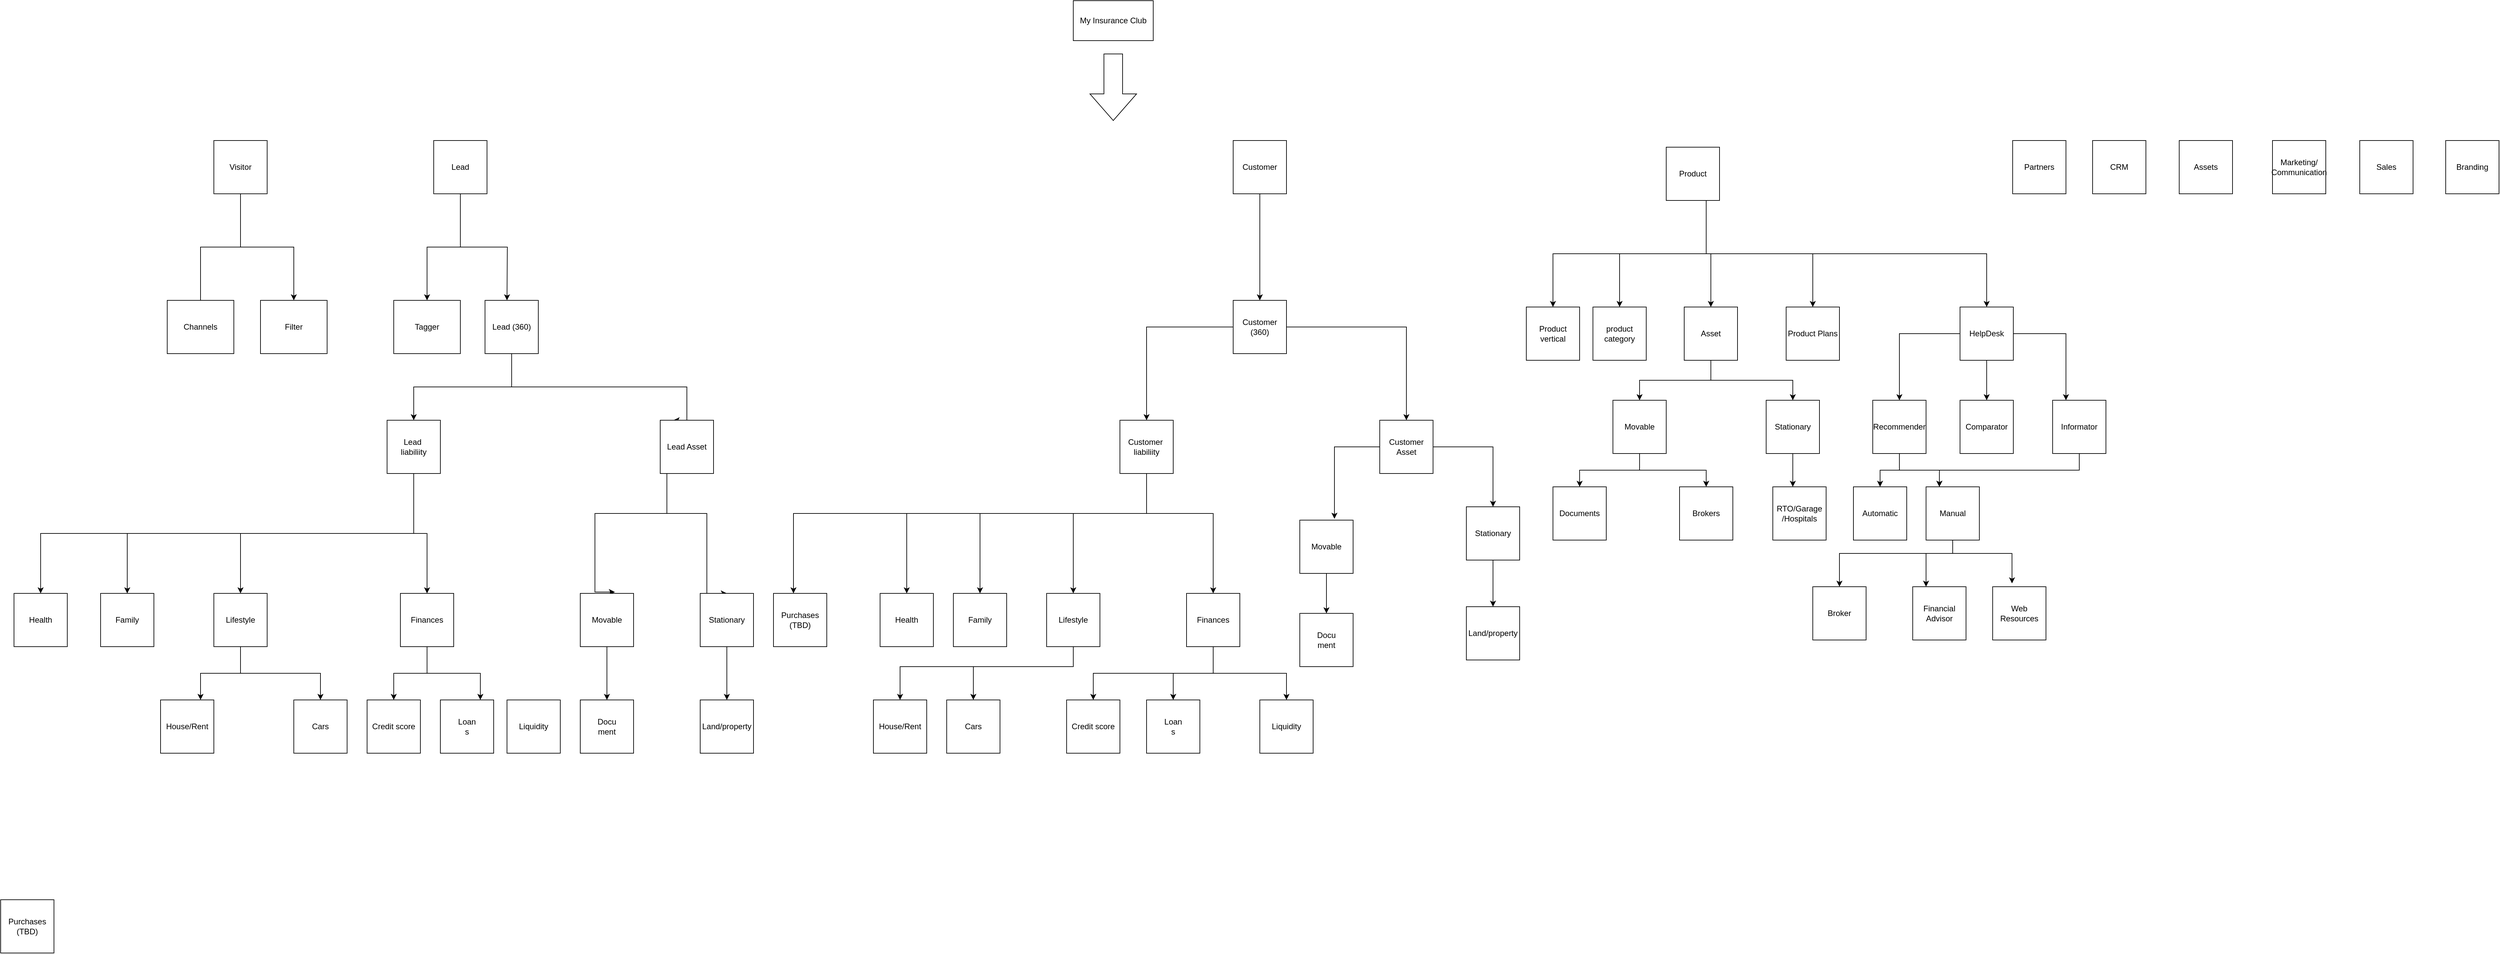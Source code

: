 <mxfile version="14.9.2" type="github">
  <diagram id="mZdlwU7jlDLjAiMPSqdT" name="Page-1">
    <mxGraphModel dx="2840" dy="614" grid="1" gridSize="10" guides="1" tooltips="1" connect="1" arrows="1" fold="1" page="1" pageScale="1" pageWidth="827" pageHeight="1169" math="0" shadow="0">
      <root>
        <mxCell id="0" />
        <mxCell id="1" parent="0" />
        <mxCell id="q9cqNyUcdMTlX4wkFxrB-41" style="edgeStyle=orthogonalEdgeStyle;rounded=0;orthogonalLoop=1;jettySize=auto;html=1;" edge="1" parent="1">
          <mxGeometry relative="1" as="geometry">
            <mxPoint x="-780" y="390" as="sourcePoint" />
            <mxPoint x="-840" y="500" as="targetPoint" />
            <Array as="points">
              <mxPoint x="-780" y="400" />
              <mxPoint x="-840" y="400" />
            </Array>
          </mxGeometry>
        </mxCell>
        <mxCell id="q9cqNyUcdMTlX4wkFxrB-42" style="edgeStyle=orthogonalEdgeStyle;rounded=0;orthogonalLoop=1;jettySize=auto;html=1;exitX=0.5;exitY=1;exitDx=0;exitDy=0;" edge="1" parent="1" source="q9cqNyUcdMTlX4wkFxrB-11" target="q9cqNyUcdMTlX4wkFxrB-38">
          <mxGeometry relative="1" as="geometry" />
        </mxCell>
        <mxCell id="q9cqNyUcdMTlX4wkFxrB-11" value="Visitor" style="rounded=0;whiteSpace=wrap;html=1;" vertex="1" parent="1">
          <mxGeometry x="-820" y="240" width="80" height="80" as="geometry" />
        </mxCell>
        <mxCell id="q9cqNyUcdMTlX4wkFxrB-70" style="edgeStyle=orthogonalEdgeStyle;rounded=0;orthogonalLoop=1;jettySize=auto;html=1;exitX=0.5;exitY=1;exitDx=0;exitDy=0;" edge="1" parent="1" source="q9cqNyUcdMTlX4wkFxrB-13" target="q9cqNyUcdMTlX4wkFxrB-49">
          <mxGeometry relative="1" as="geometry" />
        </mxCell>
        <mxCell id="q9cqNyUcdMTlX4wkFxrB-13" value="Customer" style="whiteSpace=wrap;html=1;aspect=fixed;" vertex="1" parent="1">
          <mxGeometry x="710" y="240" width="80" height="80" as="geometry" />
        </mxCell>
        <mxCell id="q9cqNyUcdMTlX4wkFxrB-14" value="My Insurance Club" style="rounded=0;whiteSpace=wrap;html=1;" vertex="1" parent="1">
          <mxGeometry x="470" y="30" width="120" height="60" as="geometry" />
        </mxCell>
        <mxCell id="q9cqNyUcdMTlX4wkFxrB-62" style="edgeStyle=orthogonalEdgeStyle;rounded=0;orthogonalLoop=1;jettySize=auto;html=1;exitX=0.75;exitY=1;exitDx=0;exitDy=0;" edge="1" parent="1" source="q9cqNyUcdMTlX4wkFxrB-16" target="q9cqNyUcdMTlX4wkFxrB-53">
          <mxGeometry relative="1" as="geometry" />
        </mxCell>
        <mxCell id="q9cqNyUcdMTlX4wkFxrB-63" style="edgeStyle=orthogonalEdgeStyle;rounded=0;orthogonalLoop=1;jettySize=auto;html=1;exitX=0.75;exitY=1;exitDx=0;exitDy=0;" edge="1" parent="1" source="q9cqNyUcdMTlX4wkFxrB-16" target="q9cqNyUcdMTlX4wkFxrB-54">
          <mxGeometry relative="1" as="geometry" />
        </mxCell>
        <mxCell id="q9cqNyUcdMTlX4wkFxrB-64" style="edgeStyle=orthogonalEdgeStyle;rounded=0;orthogonalLoop=1;jettySize=auto;html=1;exitX=0.75;exitY=1;exitDx=0;exitDy=0;" edge="1" parent="1" source="q9cqNyUcdMTlX4wkFxrB-16" target="q9cqNyUcdMTlX4wkFxrB-55">
          <mxGeometry relative="1" as="geometry">
            <Array as="points">
              <mxPoint x="1420" y="410" />
              <mxPoint x="1427" y="410" />
            </Array>
          </mxGeometry>
        </mxCell>
        <mxCell id="q9cqNyUcdMTlX4wkFxrB-65" style="edgeStyle=orthogonalEdgeStyle;rounded=0;orthogonalLoop=1;jettySize=auto;html=1;exitX=0.75;exitY=1;exitDx=0;exitDy=0;" edge="1" parent="1" source="q9cqNyUcdMTlX4wkFxrB-16" target="q9cqNyUcdMTlX4wkFxrB-61">
          <mxGeometry relative="1" as="geometry">
            <Array as="points">
              <mxPoint x="1420" y="410" />
              <mxPoint x="1580" y="410" />
            </Array>
          </mxGeometry>
        </mxCell>
        <mxCell id="q9cqNyUcdMTlX4wkFxrB-92" style="edgeStyle=orthogonalEdgeStyle;rounded=0;orthogonalLoop=1;jettySize=auto;html=1;" edge="1" parent="1" source="q9cqNyUcdMTlX4wkFxrB-16" target="q9cqNyUcdMTlX4wkFxrB-75">
          <mxGeometry relative="1" as="geometry">
            <Array as="points">
              <mxPoint x="1420" y="410" />
              <mxPoint x="1841" y="410" />
            </Array>
          </mxGeometry>
        </mxCell>
        <mxCell id="q9cqNyUcdMTlX4wkFxrB-16" value="Product" style="whiteSpace=wrap;html=1;aspect=fixed;" vertex="1" parent="1">
          <mxGeometry x="1360" y="250" width="80" height="80" as="geometry" />
        </mxCell>
        <mxCell id="q9cqNyUcdMTlX4wkFxrB-17" value="Partners" style="whiteSpace=wrap;html=1;aspect=fixed;" vertex="1" parent="1">
          <mxGeometry x="1880" y="240" width="80" height="80" as="geometry" />
        </mxCell>
        <mxCell id="q9cqNyUcdMTlX4wkFxrB-68" style="edgeStyle=orthogonalEdgeStyle;rounded=0;orthogonalLoop=1;jettySize=auto;html=1;exitX=0.5;exitY=1;exitDx=0;exitDy=0;entryX=0.5;entryY=0;entryDx=0;entryDy=0;" edge="1" parent="1" source="q9cqNyUcdMTlX4wkFxrB-18" target="q9cqNyUcdMTlX4wkFxrB-43">
          <mxGeometry relative="1" as="geometry" />
        </mxCell>
        <mxCell id="q9cqNyUcdMTlX4wkFxrB-69" style="edgeStyle=orthogonalEdgeStyle;rounded=0;orthogonalLoop=1;jettySize=auto;html=1;exitX=0.5;exitY=1;exitDx=0;exitDy=0;" edge="1" parent="1" source="q9cqNyUcdMTlX4wkFxrB-18">
          <mxGeometry relative="1" as="geometry">
            <mxPoint x="-380" y="480" as="targetPoint" />
          </mxGeometry>
        </mxCell>
        <mxCell id="q9cqNyUcdMTlX4wkFxrB-18" value="Lead" style="whiteSpace=wrap;html=1;aspect=fixed;" vertex="1" parent="1">
          <mxGeometry x="-490" y="240" width="80" height="80" as="geometry" />
        </mxCell>
        <mxCell id="q9cqNyUcdMTlX4wkFxrB-30" value="CRM" style="whiteSpace=wrap;html=1;aspect=fixed;" vertex="1" parent="1">
          <mxGeometry x="2000" y="240" width="80" height="80" as="geometry" />
        </mxCell>
        <mxCell id="q9cqNyUcdMTlX4wkFxrB-31" value="Assets" style="whiteSpace=wrap;html=1;aspect=fixed;" vertex="1" parent="1">
          <mxGeometry x="2130" y="240" width="80" height="80" as="geometry" />
        </mxCell>
        <mxCell id="q9cqNyUcdMTlX4wkFxrB-32" value="" style="html=1;shadow=0;dashed=0;align=center;verticalAlign=middle;shape=mxgraph.arrows2.arrow;dy=0.6;dx=40;direction=south;notch=0;" vertex="1" parent="1">
          <mxGeometry x="495" y="110" width="70" height="100" as="geometry" />
        </mxCell>
        <mxCell id="q9cqNyUcdMTlX4wkFxrB-34" value="Marketing/&lt;br&gt;Communication" style="whiteSpace=wrap;html=1;aspect=fixed;" vertex="1" parent="1">
          <mxGeometry x="2270" y="240" width="80" height="80" as="geometry" />
        </mxCell>
        <mxCell id="q9cqNyUcdMTlX4wkFxrB-36" value="Channels" style="rounded=0;whiteSpace=wrap;html=1;" vertex="1" parent="1">
          <mxGeometry x="-890" y="480" width="100" height="80" as="geometry" />
        </mxCell>
        <mxCell id="q9cqNyUcdMTlX4wkFxrB-38" value="Filter" style="rounded=0;whiteSpace=wrap;html=1;" vertex="1" parent="1">
          <mxGeometry x="-750" y="480" width="100" height="80" as="geometry" />
        </mxCell>
        <mxCell id="q9cqNyUcdMTlX4wkFxrB-43" value="Tagger" style="rounded=0;whiteSpace=wrap;html=1;" vertex="1" parent="1">
          <mxGeometry x="-550" y="480" width="100" height="80" as="geometry" />
        </mxCell>
        <mxCell id="q9cqNyUcdMTlX4wkFxrB-97" style="edgeStyle=orthogonalEdgeStyle;rounded=0;orthogonalLoop=1;jettySize=auto;html=1;" edge="1" parent="1" source="q9cqNyUcdMTlX4wkFxrB-49" target="q9cqNyUcdMTlX4wkFxrB-94">
          <mxGeometry relative="1" as="geometry" />
        </mxCell>
        <mxCell id="q9cqNyUcdMTlX4wkFxrB-125" style="edgeStyle=orthogonalEdgeStyle;rounded=0;orthogonalLoop=1;jettySize=auto;html=1;" edge="1" parent="1" source="q9cqNyUcdMTlX4wkFxrB-49" target="q9cqNyUcdMTlX4wkFxrB-95">
          <mxGeometry relative="1" as="geometry" />
        </mxCell>
        <mxCell id="q9cqNyUcdMTlX4wkFxrB-49" value="Customer (360)" style="whiteSpace=wrap;html=1;aspect=fixed;" vertex="1" parent="1">
          <mxGeometry x="710" y="480" width="80" height="80" as="geometry" />
        </mxCell>
        <mxCell id="q9cqNyUcdMTlX4wkFxrB-52" value="Sales" style="whiteSpace=wrap;html=1;aspect=fixed;" vertex="1" parent="1">
          <mxGeometry x="2401" y="240" width="80" height="80" as="geometry" />
        </mxCell>
        <mxCell id="q9cqNyUcdMTlX4wkFxrB-53" value="Product vertical" style="whiteSpace=wrap;html=1;aspect=fixed;" vertex="1" parent="1">
          <mxGeometry x="1150" y="490" width="80" height="80" as="geometry" />
        </mxCell>
        <mxCell id="q9cqNyUcdMTlX4wkFxrB-54" value="product category" style="whiteSpace=wrap;html=1;aspect=fixed;" vertex="1" parent="1">
          <mxGeometry x="1250" y="490" width="80" height="80" as="geometry" />
        </mxCell>
        <mxCell id="q9cqNyUcdMTlX4wkFxrB-66" style="edgeStyle=orthogonalEdgeStyle;rounded=0;orthogonalLoop=1;jettySize=auto;html=1;exitX=0.5;exitY=1;exitDx=0;exitDy=0;" edge="1" parent="1" source="q9cqNyUcdMTlX4wkFxrB-55" target="q9cqNyUcdMTlX4wkFxrB-56">
          <mxGeometry relative="1" as="geometry" />
        </mxCell>
        <mxCell id="q9cqNyUcdMTlX4wkFxrB-67" style="edgeStyle=orthogonalEdgeStyle;rounded=0;orthogonalLoop=1;jettySize=auto;html=1;exitX=0.5;exitY=1;exitDx=0;exitDy=0;entryX=0.5;entryY=0;entryDx=0;entryDy=0;" edge="1" parent="1" source="q9cqNyUcdMTlX4wkFxrB-55" target="q9cqNyUcdMTlX4wkFxrB-57">
          <mxGeometry relative="1" as="geometry" />
        </mxCell>
        <mxCell id="q9cqNyUcdMTlX4wkFxrB-55" value="Asset" style="whiteSpace=wrap;html=1;aspect=fixed;" vertex="1" parent="1">
          <mxGeometry x="1387" y="490" width="80" height="80" as="geometry" />
        </mxCell>
        <mxCell id="q9cqNyUcdMTlX4wkFxrB-71" style="edgeStyle=orthogonalEdgeStyle;rounded=0;orthogonalLoop=1;jettySize=auto;html=1;exitX=0.5;exitY=1;exitDx=0;exitDy=0;entryX=0.5;entryY=0;entryDx=0;entryDy=0;" edge="1" parent="1" source="q9cqNyUcdMTlX4wkFxrB-56" target="q9cqNyUcdMTlX4wkFxrB-58">
          <mxGeometry relative="1" as="geometry" />
        </mxCell>
        <mxCell id="q9cqNyUcdMTlX4wkFxrB-72" style="edgeStyle=orthogonalEdgeStyle;rounded=0;orthogonalLoop=1;jettySize=auto;html=1;exitX=0.5;exitY=1;exitDx=0;exitDy=0;entryX=0.5;entryY=0;entryDx=0;entryDy=0;" edge="1" parent="1" source="q9cqNyUcdMTlX4wkFxrB-56" target="q9cqNyUcdMTlX4wkFxrB-59">
          <mxGeometry relative="1" as="geometry" />
        </mxCell>
        <mxCell id="q9cqNyUcdMTlX4wkFxrB-56" value="Movable" style="whiteSpace=wrap;html=1;aspect=fixed;" vertex="1" parent="1">
          <mxGeometry x="1280" y="630" width="80" height="80" as="geometry" />
        </mxCell>
        <mxCell id="q9cqNyUcdMTlX4wkFxrB-74" style="edgeStyle=orthogonalEdgeStyle;rounded=0;orthogonalLoop=1;jettySize=auto;html=1;exitX=0.5;exitY=1;exitDx=0;exitDy=0;entryX=0.375;entryY=0;entryDx=0;entryDy=0;entryPerimeter=0;" edge="1" parent="1" source="q9cqNyUcdMTlX4wkFxrB-57" target="q9cqNyUcdMTlX4wkFxrB-60">
          <mxGeometry relative="1" as="geometry" />
        </mxCell>
        <mxCell id="q9cqNyUcdMTlX4wkFxrB-57" value="Stationary" style="whiteSpace=wrap;html=1;aspect=fixed;" vertex="1" parent="1">
          <mxGeometry x="1510" y="630" width="80" height="80" as="geometry" />
        </mxCell>
        <mxCell id="q9cqNyUcdMTlX4wkFxrB-58" value="Documents" style="whiteSpace=wrap;html=1;aspect=fixed;" vertex="1" parent="1">
          <mxGeometry x="1190" y="760" width="80" height="80" as="geometry" />
        </mxCell>
        <mxCell id="q9cqNyUcdMTlX4wkFxrB-59" value="Brokers" style="whiteSpace=wrap;html=1;aspect=fixed;" vertex="1" parent="1">
          <mxGeometry x="1380" y="760" width="80" height="80" as="geometry" />
        </mxCell>
        <mxCell id="q9cqNyUcdMTlX4wkFxrB-60" value="RTO/Garage&lt;br&gt;/Hospitals" style="whiteSpace=wrap;html=1;aspect=fixed;" vertex="1" parent="1">
          <mxGeometry x="1520" y="760" width="80" height="80" as="geometry" />
        </mxCell>
        <mxCell id="q9cqNyUcdMTlX4wkFxrB-61" value="Product Plans" style="whiteSpace=wrap;html=1;aspect=fixed;" vertex="1" parent="1">
          <mxGeometry x="1540" y="490" width="80" height="80" as="geometry" />
        </mxCell>
        <mxCell id="q9cqNyUcdMTlX4wkFxrB-89" style="edgeStyle=orthogonalEdgeStyle;rounded=0;orthogonalLoop=1;jettySize=auto;html=1;" edge="1" parent="1" source="q9cqNyUcdMTlX4wkFxrB-75" target="q9cqNyUcdMTlX4wkFxrB-77">
          <mxGeometry relative="1" as="geometry" />
        </mxCell>
        <mxCell id="q9cqNyUcdMTlX4wkFxrB-90" style="edgeStyle=orthogonalEdgeStyle;rounded=0;orthogonalLoop=1;jettySize=auto;html=1;entryX=0.5;entryY=0;entryDx=0;entryDy=0;" edge="1" parent="1" source="q9cqNyUcdMTlX4wkFxrB-75" target="q9cqNyUcdMTlX4wkFxrB-76">
          <mxGeometry relative="1" as="geometry" />
        </mxCell>
        <mxCell id="q9cqNyUcdMTlX4wkFxrB-91" style="edgeStyle=orthogonalEdgeStyle;rounded=0;orthogonalLoop=1;jettySize=auto;html=1;entryX=0.25;entryY=0;entryDx=0;entryDy=0;" edge="1" parent="1" source="q9cqNyUcdMTlX4wkFxrB-75" target="q9cqNyUcdMTlX4wkFxrB-80">
          <mxGeometry relative="1" as="geometry" />
        </mxCell>
        <mxCell id="q9cqNyUcdMTlX4wkFxrB-75" value="HelpDesk" style="whiteSpace=wrap;html=1;aspect=fixed;" vertex="1" parent="1">
          <mxGeometry x="1801" y="490" width="80" height="80" as="geometry" />
        </mxCell>
        <mxCell id="q9cqNyUcdMTlX4wkFxrB-81" style="edgeStyle=orthogonalEdgeStyle;rounded=0;orthogonalLoop=1;jettySize=auto;html=1;exitX=0.5;exitY=1;exitDx=0;exitDy=0;entryX=0.5;entryY=0;entryDx=0;entryDy=0;" edge="1" parent="1" source="q9cqNyUcdMTlX4wkFxrB-76" target="q9cqNyUcdMTlX4wkFxrB-78">
          <mxGeometry relative="1" as="geometry" />
        </mxCell>
        <mxCell id="q9cqNyUcdMTlX4wkFxrB-82" style="edgeStyle=orthogonalEdgeStyle;rounded=0;orthogonalLoop=1;jettySize=auto;html=1;exitX=0.5;exitY=1;exitDx=0;exitDy=0;entryX=0.25;entryY=0;entryDx=0;entryDy=0;" edge="1" parent="1" source="q9cqNyUcdMTlX4wkFxrB-76" target="q9cqNyUcdMTlX4wkFxrB-79">
          <mxGeometry relative="1" as="geometry" />
        </mxCell>
        <mxCell id="q9cqNyUcdMTlX4wkFxrB-76" value="Recommender" style="whiteSpace=wrap;html=1;aspect=fixed;" vertex="1" parent="1">
          <mxGeometry x="1670" y="630" width="80" height="80" as="geometry" />
        </mxCell>
        <mxCell id="q9cqNyUcdMTlX4wkFxrB-77" value="Comparator" style="whiteSpace=wrap;html=1;aspect=fixed;" vertex="1" parent="1">
          <mxGeometry x="1801" y="630" width="80" height="80" as="geometry" />
        </mxCell>
        <mxCell id="q9cqNyUcdMTlX4wkFxrB-78" value="Automatic" style="whiteSpace=wrap;html=1;aspect=fixed;" vertex="1" parent="1">
          <mxGeometry x="1641" y="760" width="80" height="80" as="geometry" />
        </mxCell>
        <mxCell id="q9cqNyUcdMTlX4wkFxrB-86" style="edgeStyle=orthogonalEdgeStyle;rounded=0;orthogonalLoop=1;jettySize=auto;html=1;exitX=0.5;exitY=1;exitDx=0;exitDy=0;entryX=0.5;entryY=0;entryDx=0;entryDy=0;" edge="1" parent="1" source="q9cqNyUcdMTlX4wkFxrB-79" target="q9cqNyUcdMTlX4wkFxrB-83">
          <mxGeometry relative="1" as="geometry">
            <Array as="points">
              <mxPoint x="1790" y="860" />
              <mxPoint x="1620" y="860" />
            </Array>
          </mxGeometry>
        </mxCell>
        <mxCell id="q9cqNyUcdMTlX4wkFxrB-87" style="edgeStyle=orthogonalEdgeStyle;rounded=0;orthogonalLoop=1;jettySize=auto;html=1;exitX=0.5;exitY=1;exitDx=0;exitDy=0;entryX=0.25;entryY=0;entryDx=0;entryDy=0;" edge="1" parent="1" source="q9cqNyUcdMTlX4wkFxrB-79" target="q9cqNyUcdMTlX4wkFxrB-84">
          <mxGeometry relative="1" as="geometry">
            <Array as="points">
              <mxPoint x="1790" y="860" />
              <mxPoint x="1750" y="860" />
            </Array>
          </mxGeometry>
        </mxCell>
        <mxCell id="q9cqNyUcdMTlX4wkFxrB-93" style="edgeStyle=orthogonalEdgeStyle;rounded=0;orthogonalLoop=1;jettySize=auto;html=1;entryX=0.363;entryY=-0.062;entryDx=0;entryDy=0;entryPerimeter=0;" edge="1" parent="1" source="q9cqNyUcdMTlX4wkFxrB-79" target="q9cqNyUcdMTlX4wkFxrB-85">
          <mxGeometry relative="1" as="geometry">
            <Array as="points">
              <mxPoint x="1790" y="860" />
              <mxPoint x="1879" y="860" />
            </Array>
          </mxGeometry>
        </mxCell>
        <mxCell id="q9cqNyUcdMTlX4wkFxrB-79" value="Manual" style="whiteSpace=wrap;html=1;aspect=fixed;" vertex="1" parent="1">
          <mxGeometry x="1750" y="760" width="80" height="80" as="geometry" />
        </mxCell>
        <mxCell id="q9cqNyUcdMTlX4wkFxrB-88" style="edgeStyle=orthogonalEdgeStyle;rounded=0;orthogonalLoop=1;jettySize=auto;html=1;exitX=0.5;exitY=1;exitDx=0;exitDy=0;entryX=0.25;entryY=0;entryDx=0;entryDy=0;" edge="1" parent="1" source="q9cqNyUcdMTlX4wkFxrB-80" target="q9cqNyUcdMTlX4wkFxrB-79">
          <mxGeometry relative="1" as="geometry" />
        </mxCell>
        <mxCell id="q9cqNyUcdMTlX4wkFxrB-80" value="Informator" style="whiteSpace=wrap;html=1;aspect=fixed;" vertex="1" parent="1">
          <mxGeometry x="1940" y="630" width="80" height="80" as="geometry" />
        </mxCell>
        <mxCell id="q9cqNyUcdMTlX4wkFxrB-83" value="Broker" style="whiteSpace=wrap;html=1;aspect=fixed;" vertex="1" parent="1">
          <mxGeometry x="1580" y="910" width="80" height="80" as="geometry" />
        </mxCell>
        <mxCell id="q9cqNyUcdMTlX4wkFxrB-84" value="Financial Advisor" style="whiteSpace=wrap;html=1;aspect=fixed;" vertex="1" parent="1">
          <mxGeometry x="1730" y="910" width="80" height="80" as="geometry" />
        </mxCell>
        <mxCell id="q9cqNyUcdMTlX4wkFxrB-85" value="Web Resources" style="whiteSpace=wrap;html=1;aspect=fixed;" vertex="1" parent="1">
          <mxGeometry x="1850" y="910" width="80" height="80" as="geometry" />
        </mxCell>
        <mxCell id="q9cqNyUcdMTlX4wkFxrB-110" style="edgeStyle=orthogonalEdgeStyle;rounded=0;orthogonalLoop=1;jettySize=auto;html=1;" edge="1" parent="1" source="q9cqNyUcdMTlX4wkFxrB-94" target="q9cqNyUcdMTlX4wkFxrB-109">
          <mxGeometry relative="1" as="geometry">
            <Array as="points">
              <mxPoint x="580" y="800" />
              <mxPoint x="220" y="800" />
              <mxPoint x="220" y="960" />
            </Array>
          </mxGeometry>
        </mxCell>
        <mxCell id="q9cqNyUcdMTlX4wkFxrB-111" style="edgeStyle=orthogonalEdgeStyle;rounded=0;orthogonalLoop=1;jettySize=auto;html=1;entryX=0.5;entryY=0;entryDx=0;entryDy=0;" edge="1" parent="1" source="q9cqNyUcdMTlX4wkFxrB-94" target="q9cqNyUcdMTlX4wkFxrB-105">
          <mxGeometry relative="1" as="geometry">
            <Array as="points">
              <mxPoint x="580" y="800" />
              <mxPoint x="330" y="800" />
            </Array>
          </mxGeometry>
        </mxCell>
        <mxCell id="q9cqNyUcdMTlX4wkFxrB-112" style="edgeStyle=orthogonalEdgeStyle;rounded=0;orthogonalLoop=1;jettySize=auto;html=1;entryX=0.5;entryY=0;entryDx=0;entryDy=0;" edge="1" parent="1" source="q9cqNyUcdMTlX4wkFxrB-94" target="q9cqNyUcdMTlX4wkFxrB-107">
          <mxGeometry relative="1" as="geometry">
            <Array as="points">
              <mxPoint x="580" y="800" />
              <mxPoint x="470" y="800" />
              <mxPoint x="470" y="920" />
            </Array>
          </mxGeometry>
        </mxCell>
        <mxCell id="q9cqNyUcdMTlX4wkFxrB-113" style="edgeStyle=orthogonalEdgeStyle;rounded=0;orthogonalLoop=1;jettySize=auto;html=1;" edge="1" parent="1" source="q9cqNyUcdMTlX4wkFxrB-94" target="q9cqNyUcdMTlX4wkFxrB-108">
          <mxGeometry relative="1" as="geometry">
            <Array as="points">
              <mxPoint x="580" y="800" />
              <mxPoint x="680" y="800" />
            </Array>
          </mxGeometry>
        </mxCell>
        <mxCell id="q9cqNyUcdMTlX4wkFxrB-126" style="edgeStyle=orthogonalEdgeStyle;rounded=0;orthogonalLoop=1;jettySize=auto;html=1;" edge="1" parent="1" source="q9cqNyUcdMTlX4wkFxrB-94" target="q9cqNyUcdMTlX4wkFxrB-124">
          <mxGeometry relative="1" as="geometry">
            <Array as="points">
              <mxPoint x="580" y="800" />
              <mxPoint x="50" y="800" />
            </Array>
          </mxGeometry>
        </mxCell>
        <mxCell id="q9cqNyUcdMTlX4wkFxrB-94" value="Customer&amp;nbsp;&lt;br&gt;liabiliity" style="whiteSpace=wrap;html=1;aspect=fixed;" vertex="1" parent="1">
          <mxGeometry x="540" y="660" width="80" height="80" as="geometry" />
        </mxCell>
        <mxCell id="q9cqNyUcdMTlX4wkFxrB-114" style="edgeStyle=orthogonalEdgeStyle;rounded=0;orthogonalLoop=1;jettySize=auto;html=1;entryX=0.65;entryY=-0.025;entryDx=0;entryDy=0;entryPerimeter=0;" edge="1" parent="1" source="q9cqNyUcdMTlX4wkFxrB-95" target="q9cqNyUcdMTlX4wkFxrB-99">
          <mxGeometry relative="1" as="geometry" />
        </mxCell>
        <mxCell id="q9cqNyUcdMTlX4wkFxrB-115" style="edgeStyle=orthogonalEdgeStyle;rounded=0;orthogonalLoop=1;jettySize=auto;html=1;entryX=0.5;entryY=0;entryDx=0;entryDy=0;" edge="1" parent="1" source="q9cqNyUcdMTlX4wkFxrB-95" target="q9cqNyUcdMTlX4wkFxrB-100">
          <mxGeometry relative="1" as="geometry" />
        </mxCell>
        <mxCell id="q9cqNyUcdMTlX4wkFxrB-95" value="Customer Asset" style="whiteSpace=wrap;html=1;aspect=fixed;" vertex="1" parent="1">
          <mxGeometry x="930" y="660" width="80" height="80" as="geometry" />
        </mxCell>
        <mxCell id="q9cqNyUcdMTlX4wkFxrB-116" style="edgeStyle=orthogonalEdgeStyle;rounded=0;orthogonalLoop=1;jettySize=auto;html=1;entryX=0.5;entryY=0;entryDx=0;entryDy=0;" edge="1" parent="1" source="q9cqNyUcdMTlX4wkFxrB-99" target="q9cqNyUcdMTlX4wkFxrB-104">
          <mxGeometry relative="1" as="geometry" />
        </mxCell>
        <mxCell id="q9cqNyUcdMTlX4wkFxrB-99" value="Movable" style="whiteSpace=wrap;html=1;aspect=fixed;" vertex="1" parent="1">
          <mxGeometry x="810" y="810" width="80" height="80" as="geometry" />
        </mxCell>
        <mxCell id="q9cqNyUcdMTlX4wkFxrB-117" style="edgeStyle=orthogonalEdgeStyle;rounded=0;orthogonalLoop=1;jettySize=auto;html=1;entryX=0.5;entryY=0;entryDx=0;entryDy=0;" edge="1" parent="1" source="q9cqNyUcdMTlX4wkFxrB-100" target="q9cqNyUcdMTlX4wkFxrB-101">
          <mxGeometry relative="1" as="geometry" />
        </mxCell>
        <mxCell id="q9cqNyUcdMTlX4wkFxrB-100" value="Stationary" style="whiteSpace=wrap;html=1;aspect=fixed;" vertex="1" parent="1">
          <mxGeometry x="1060" y="790" width="80" height="80" as="geometry" />
        </mxCell>
        <mxCell id="q9cqNyUcdMTlX4wkFxrB-101" value="Land/property" style="whiteSpace=wrap;html=1;aspect=fixed;" vertex="1" parent="1">
          <mxGeometry x="1060" y="940" width="80" height="80" as="geometry" />
        </mxCell>
        <mxCell id="q9cqNyUcdMTlX4wkFxrB-102" value="Branding" style="whiteSpace=wrap;html=1;aspect=fixed;" vertex="1" parent="1">
          <mxGeometry x="2530" y="240" width="80" height="80" as="geometry" />
        </mxCell>
        <mxCell id="q9cqNyUcdMTlX4wkFxrB-104" value="Docu&lt;span style=&quot;color: rgba(0 , 0 , 0 , 0) ; font-family: monospace ; font-size: 0px&quot;&gt;%3CmxGraphModel%3E%3Croot%3E%3CmxCell%20id%3D%220%22%2F%3E%3CmxCell%20id%3D%221%22%20parent%3D%220%22%2F%3E%3CmxCell%20id%3D%222%22%20value%3D%22Movable%22%20style%3D%22whiteSpace%3Dwrap%3Bhtml%3D1%3Baspect%3Dfixed%3B%22%20vertex%3D%221%22%20parent%3D%221%22%3E%3CmxGeometry%20x%3D%22540%22%20y%3D%22800%22%20width%3D%2280%22%20height%3D%2280%22%20as%3D%22geometry%22%2F%3E%3C%2FmxCell%3E%3C%2Froot%3E%3C%2FmxGraphModel%3E&lt;/span&gt;&lt;br&gt;ment" style="whiteSpace=wrap;html=1;aspect=fixed;" vertex="1" parent="1">
          <mxGeometry x="810" y="950" width="80" height="80" as="geometry" />
        </mxCell>
        <mxCell id="q9cqNyUcdMTlX4wkFxrB-105" value="Family" style="whiteSpace=wrap;html=1;aspect=fixed;" vertex="1" parent="1">
          <mxGeometry x="290" y="920" width="80" height="80" as="geometry" />
        </mxCell>
        <mxCell id="q9cqNyUcdMTlX4wkFxrB-129" style="edgeStyle=orthogonalEdgeStyle;rounded=0;orthogonalLoop=1;jettySize=auto;html=1;" edge="1" parent="1" source="q9cqNyUcdMTlX4wkFxrB-107" target="q9cqNyUcdMTlX4wkFxrB-128">
          <mxGeometry relative="1" as="geometry">
            <Array as="points">
              <mxPoint x="470" y="1030" />
              <mxPoint x="210" y="1030" />
            </Array>
          </mxGeometry>
        </mxCell>
        <mxCell id="q9cqNyUcdMTlX4wkFxrB-130" style="edgeStyle=orthogonalEdgeStyle;rounded=0;orthogonalLoop=1;jettySize=auto;html=1;" edge="1" parent="1" source="q9cqNyUcdMTlX4wkFxrB-107" target="q9cqNyUcdMTlX4wkFxrB-127">
          <mxGeometry relative="1" as="geometry">
            <Array as="points">
              <mxPoint x="470" y="1030" />
              <mxPoint x="320" y="1030" />
            </Array>
          </mxGeometry>
        </mxCell>
        <mxCell id="q9cqNyUcdMTlX4wkFxrB-107" value="Lifestyle" style="whiteSpace=wrap;html=1;aspect=fixed;" vertex="1" parent="1">
          <mxGeometry x="430" y="920" width="80" height="80" as="geometry" />
        </mxCell>
        <mxCell id="q9cqNyUcdMTlX4wkFxrB-121" style="edgeStyle=orthogonalEdgeStyle;rounded=0;orthogonalLoop=1;jettySize=auto;html=1;" edge="1" parent="1" source="q9cqNyUcdMTlX4wkFxrB-108" target="q9cqNyUcdMTlX4wkFxrB-118">
          <mxGeometry relative="1" as="geometry">
            <Array as="points">
              <mxPoint x="680" y="1040" />
              <mxPoint x="500" y="1040" />
            </Array>
          </mxGeometry>
        </mxCell>
        <mxCell id="q9cqNyUcdMTlX4wkFxrB-122" style="edgeStyle=orthogonalEdgeStyle;rounded=0;orthogonalLoop=1;jettySize=auto;html=1;" edge="1" parent="1" source="q9cqNyUcdMTlX4wkFxrB-108" target="q9cqNyUcdMTlX4wkFxrB-119">
          <mxGeometry relative="1" as="geometry" />
        </mxCell>
        <mxCell id="q9cqNyUcdMTlX4wkFxrB-123" style="edgeStyle=orthogonalEdgeStyle;rounded=0;orthogonalLoop=1;jettySize=auto;html=1;" edge="1" parent="1" source="q9cqNyUcdMTlX4wkFxrB-108" target="q9cqNyUcdMTlX4wkFxrB-120">
          <mxGeometry relative="1" as="geometry">
            <Array as="points">
              <mxPoint x="580" y="1040" />
              <mxPoint x="730" y="1040" />
            </Array>
          </mxGeometry>
        </mxCell>
        <mxCell id="q9cqNyUcdMTlX4wkFxrB-108" value="Finances" style="whiteSpace=wrap;html=1;aspect=fixed;" vertex="1" parent="1">
          <mxGeometry x="640" y="920" width="80" height="80" as="geometry" />
        </mxCell>
        <mxCell id="q9cqNyUcdMTlX4wkFxrB-109" value="Health" style="whiteSpace=wrap;html=1;aspect=fixed;" vertex="1" parent="1">
          <mxGeometry x="180" y="920" width="80" height="80" as="geometry" />
        </mxCell>
        <mxCell id="q9cqNyUcdMTlX4wkFxrB-118" value="Credit score" style="whiteSpace=wrap;html=1;aspect=fixed;" vertex="1" parent="1">
          <mxGeometry x="460" y="1080" width="80" height="80" as="geometry" />
        </mxCell>
        <mxCell id="q9cqNyUcdMTlX4wkFxrB-119" value="Loan&lt;span style=&quot;color: rgba(0 , 0 , 0 , 0) ; font-family: monospace ; font-size: 0px&quot;&gt;%3CmxGraphModel%3E%3Croot%3E%3CmxCell%20id%3D%220%22%2F%3E%3CmxCell%20id%3D%221%22%20parent%3D%220%22%2F%3E%3CmxCell%20id%3D%222%22%20value%3D%22Cbill%22%20style%3D%22whiteSpace%3Dwrap%3Bhtml%3D1%3Baspect%3Dfixed%3B%22%20vertex%3D%221%22%20parent%3D%221%22%3E%3CmxGeometry%20x%3D%22460%22%20y%3D%221080%22%20width%3D%2280%22%20height%3D%2280%22%20as%3D%22geometry%22%2F%3E%3C%2FmxCell%3E%3C%2Froot%3E%3C%2FmxGraphModel%3E&lt;/span&gt;&lt;br&gt;s" style="whiteSpace=wrap;html=1;aspect=fixed;" vertex="1" parent="1">
          <mxGeometry x="580" y="1080" width="80" height="80" as="geometry" />
        </mxCell>
        <mxCell id="q9cqNyUcdMTlX4wkFxrB-120" value="Liquidity" style="whiteSpace=wrap;html=1;aspect=fixed;" vertex="1" parent="1">
          <mxGeometry x="750" y="1080" width="80" height="80" as="geometry" />
        </mxCell>
        <mxCell id="q9cqNyUcdMTlX4wkFxrB-124" value="Purchases&lt;br&gt;(TBD)" style="whiteSpace=wrap;html=1;aspect=fixed;" vertex="1" parent="1">
          <mxGeometry x="20" y="920" width="80" height="80" as="geometry" />
        </mxCell>
        <mxCell id="q9cqNyUcdMTlX4wkFxrB-127" value="Cars" style="whiteSpace=wrap;html=1;aspect=fixed;" vertex="1" parent="1">
          <mxGeometry x="280" y="1080" width="80" height="80" as="geometry" />
        </mxCell>
        <mxCell id="q9cqNyUcdMTlX4wkFxrB-128" value="House/Rent" style="whiteSpace=wrap;html=1;aspect=fixed;" vertex="1" parent="1">
          <mxGeometry x="170" y="1080" width="80" height="80" as="geometry" />
        </mxCell>
        <mxCell id="q9cqNyUcdMTlX4wkFxrB-165" style="edgeStyle=orthogonalEdgeStyle;rounded=0;orthogonalLoop=1;jettySize=auto;html=1;" edge="1" parent="1" source="q9cqNyUcdMTlX4wkFxrB-134" target="q9cqNyUcdMTlX4wkFxrB-140">
          <mxGeometry relative="1" as="geometry">
            <Array as="points">
              <mxPoint x="-373" y="610" />
              <mxPoint x="-520" y="610" />
            </Array>
          </mxGeometry>
        </mxCell>
        <mxCell id="q9cqNyUcdMTlX4wkFxrB-166" style="edgeStyle=orthogonalEdgeStyle;rounded=0;orthogonalLoop=1;jettySize=auto;html=1;entryX=0.25;entryY=0;entryDx=0;entryDy=0;" edge="1" parent="1" source="q9cqNyUcdMTlX4wkFxrB-134" target="q9cqNyUcdMTlX4wkFxrB-143">
          <mxGeometry relative="1" as="geometry">
            <Array as="points">
              <mxPoint x="-373" y="610" />
              <mxPoint x="-110" y="610" />
              <mxPoint x="-110" y="660" />
            </Array>
          </mxGeometry>
        </mxCell>
        <mxCell id="q9cqNyUcdMTlX4wkFxrB-134" value="Lead (360)" style="whiteSpace=wrap;html=1;aspect=fixed;" vertex="1" parent="1">
          <mxGeometry x="-413" y="480" width="80" height="80" as="geometry" />
        </mxCell>
        <mxCell id="q9cqNyUcdMTlX4wkFxrB-167" style="edgeStyle=orthogonalEdgeStyle;rounded=0;orthogonalLoop=1;jettySize=auto;html=1;exitX=0.5;exitY=1;exitDx=0;exitDy=0;entryX=0.5;entryY=0;entryDx=0;entryDy=0;" edge="1" parent="1" source="q9cqNyUcdMTlX4wkFxrB-140" target="q9cqNyUcdMTlX4wkFxrB-157">
          <mxGeometry relative="1" as="geometry" />
        </mxCell>
        <mxCell id="q9cqNyUcdMTlX4wkFxrB-168" style="edgeStyle=orthogonalEdgeStyle;rounded=0;orthogonalLoop=1;jettySize=auto;html=1;exitX=0.25;exitY=1;exitDx=0;exitDy=0;entryX=0.5;entryY=0;entryDx=0;entryDy=0;" edge="1" parent="1" source="q9cqNyUcdMTlX4wkFxrB-140" target="q9cqNyUcdMTlX4wkFxrB-153">
          <mxGeometry relative="1" as="geometry">
            <Array as="points">
              <mxPoint x="-520" y="740" />
              <mxPoint x="-520" y="830" />
              <mxPoint x="-780" y="830" />
            </Array>
          </mxGeometry>
        </mxCell>
        <mxCell id="q9cqNyUcdMTlX4wkFxrB-174" style="edgeStyle=orthogonalEdgeStyle;rounded=0;orthogonalLoop=1;jettySize=auto;html=1;entryX=0.5;entryY=0;entryDx=0;entryDy=0;" edge="1" parent="1" source="q9cqNyUcdMTlX4wkFxrB-140" target="q9cqNyUcdMTlX4wkFxrB-158">
          <mxGeometry relative="1" as="geometry">
            <Array as="points">
              <mxPoint x="-520" y="830" />
              <mxPoint x="-1080" y="830" />
            </Array>
          </mxGeometry>
        </mxCell>
        <mxCell id="q9cqNyUcdMTlX4wkFxrB-175" style="edgeStyle=orthogonalEdgeStyle;rounded=0;orthogonalLoop=1;jettySize=auto;html=1;" edge="1" parent="1" source="q9cqNyUcdMTlX4wkFxrB-140" target="q9cqNyUcdMTlX4wkFxrB-150">
          <mxGeometry relative="1" as="geometry">
            <Array as="points">
              <mxPoint x="-520" y="830" />
              <mxPoint x="-950" y="830" />
            </Array>
          </mxGeometry>
        </mxCell>
        <mxCell id="q9cqNyUcdMTlX4wkFxrB-140" value="Lead&amp;nbsp;&lt;br&gt;liabiliity" style="whiteSpace=wrap;html=1;aspect=fixed;" vertex="1" parent="1">
          <mxGeometry x="-560" y="660" width="80" height="80" as="geometry" />
        </mxCell>
        <mxCell id="q9cqNyUcdMTlX4wkFxrB-141" style="edgeStyle=orthogonalEdgeStyle;rounded=0;orthogonalLoop=1;jettySize=auto;html=1;entryX=0.65;entryY=-0.025;entryDx=0;entryDy=0;entryPerimeter=0;" edge="1" parent="1" source="q9cqNyUcdMTlX4wkFxrB-143" target="q9cqNyUcdMTlX4wkFxrB-145">
          <mxGeometry relative="1" as="geometry">
            <Array as="points">
              <mxPoint x="-140" y="800" />
              <mxPoint x="-248" y="800" />
            </Array>
          </mxGeometry>
        </mxCell>
        <mxCell id="q9cqNyUcdMTlX4wkFxrB-142" style="edgeStyle=orthogonalEdgeStyle;rounded=0;orthogonalLoop=1;jettySize=auto;html=1;entryX=0.5;entryY=0;entryDx=0;entryDy=0;" edge="1" parent="1" source="q9cqNyUcdMTlX4wkFxrB-143" target="q9cqNyUcdMTlX4wkFxrB-147">
          <mxGeometry relative="1" as="geometry">
            <Array as="points">
              <mxPoint x="-140" y="800" />
              <mxPoint x="-80" y="800" />
            </Array>
          </mxGeometry>
        </mxCell>
        <mxCell id="q9cqNyUcdMTlX4wkFxrB-143" value="Lead Asset" style="whiteSpace=wrap;html=1;aspect=fixed;" vertex="1" parent="1">
          <mxGeometry x="-150" y="660" width="80" height="80" as="geometry" />
        </mxCell>
        <mxCell id="q9cqNyUcdMTlX4wkFxrB-144" style="edgeStyle=orthogonalEdgeStyle;rounded=0;orthogonalLoop=1;jettySize=auto;html=1;entryX=0.5;entryY=0;entryDx=0;entryDy=0;" edge="1" parent="1" source="q9cqNyUcdMTlX4wkFxrB-145" target="q9cqNyUcdMTlX4wkFxrB-149">
          <mxGeometry relative="1" as="geometry" />
        </mxCell>
        <mxCell id="q9cqNyUcdMTlX4wkFxrB-145" value="Movable" style="whiteSpace=wrap;html=1;aspect=fixed;" vertex="1" parent="1">
          <mxGeometry x="-270" y="920" width="80" height="80" as="geometry" />
        </mxCell>
        <mxCell id="q9cqNyUcdMTlX4wkFxrB-146" style="edgeStyle=orthogonalEdgeStyle;rounded=0;orthogonalLoop=1;jettySize=auto;html=1;entryX=0.5;entryY=0;entryDx=0;entryDy=0;" edge="1" parent="1" source="q9cqNyUcdMTlX4wkFxrB-147" target="q9cqNyUcdMTlX4wkFxrB-148">
          <mxGeometry relative="1" as="geometry" />
        </mxCell>
        <mxCell id="q9cqNyUcdMTlX4wkFxrB-147" value="Stationary" style="whiteSpace=wrap;html=1;aspect=fixed;" vertex="1" parent="1">
          <mxGeometry x="-90" y="920" width="80" height="80" as="geometry" />
        </mxCell>
        <mxCell id="q9cqNyUcdMTlX4wkFxrB-148" value="Land/property" style="whiteSpace=wrap;html=1;aspect=fixed;" vertex="1" parent="1">
          <mxGeometry x="-90" y="1080" width="80" height="80" as="geometry" />
        </mxCell>
        <mxCell id="q9cqNyUcdMTlX4wkFxrB-149" value="Docu&lt;span style=&quot;color: rgba(0 , 0 , 0 , 0) ; font-family: monospace ; font-size: 0px&quot;&gt;%3CmxGraphModel%3E%3Croot%3E%3CmxCell%20id%3D%220%22%2F%3E%3CmxCell%20id%3D%221%22%20parent%3D%220%22%2F%3E%3CmxCell%20id%3D%222%22%20value%3D%22Movable%22%20style%3D%22whiteSpace%3Dwrap%3Bhtml%3D1%3Baspect%3Dfixed%3B%22%20vertex%3D%221%22%20parent%3D%221%22%3E%3CmxGeometry%20x%3D%22540%22%20y%3D%22800%22%20width%3D%2280%22%20height%3D%2280%22%20as%3D%22geometry%22%2F%3E%3C%2FmxCell%3E%3C%2Froot%3E%3C%2FmxGraphModel%3E&lt;/span&gt;&lt;br&gt;ment" style="whiteSpace=wrap;html=1;aspect=fixed;" vertex="1" parent="1">
          <mxGeometry x="-270" y="1080" width="80" height="80" as="geometry" />
        </mxCell>
        <mxCell id="q9cqNyUcdMTlX4wkFxrB-150" value="Family" style="whiteSpace=wrap;html=1;aspect=fixed;" vertex="1" parent="1">
          <mxGeometry x="-990" y="920" width="80" height="80" as="geometry" />
        </mxCell>
        <mxCell id="q9cqNyUcdMTlX4wkFxrB-172" style="edgeStyle=orthogonalEdgeStyle;rounded=0;orthogonalLoop=1;jettySize=auto;html=1;entryX=0;entryY=0.25;entryDx=0;entryDy=0;" edge="1" parent="1" source="q9cqNyUcdMTlX4wkFxrB-153" target="q9cqNyUcdMTlX4wkFxrB-164">
          <mxGeometry relative="1" as="geometry" />
        </mxCell>
        <mxCell id="q9cqNyUcdMTlX4wkFxrB-173" style="edgeStyle=orthogonalEdgeStyle;rounded=0;orthogonalLoop=1;jettySize=auto;html=1;" edge="1" parent="1" source="q9cqNyUcdMTlX4wkFxrB-153" target="q9cqNyUcdMTlX4wkFxrB-163">
          <mxGeometry relative="1" as="geometry">
            <Array as="points">
              <mxPoint x="-780" y="1040" />
              <mxPoint x="-660" y="1040" />
            </Array>
          </mxGeometry>
        </mxCell>
        <mxCell id="q9cqNyUcdMTlX4wkFxrB-153" value="Lifestyle" style="whiteSpace=wrap;html=1;aspect=fixed;" vertex="1" parent="1">
          <mxGeometry x="-820" y="920" width="80" height="80" as="geometry" />
        </mxCell>
        <mxCell id="q9cqNyUcdMTlX4wkFxrB-170" style="edgeStyle=orthogonalEdgeStyle;rounded=0;orthogonalLoop=1;jettySize=auto;html=1;exitX=0.5;exitY=1;exitDx=0;exitDy=0;entryX=0.75;entryY=0;entryDx=0;entryDy=0;" edge="1" parent="1" source="q9cqNyUcdMTlX4wkFxrB-157" target="q9cqNyUcdMTlX4wkFxrB-160">
          <mxGeometry relative="1" as="geometry" />
        </mxCell>
        <mxCell id="q9cqNyUcdMTlX4wkFxrB-171" style="edgeStyle=orthogonalEdgeStyle;rounded=0;orthogonalLoop=1;jettySize=auto;html=1;" edge="1" parent="1" source="q9cqNyUcdMTlX4wkFxrB-157" target="q9cqNyUcdMTlX4wkFxrB-159">
          <mxGeometry relative="1" as="geometry" />
        </mxCell>
        <mxCell id="q9cqNyUcdMTlX4wkFxrB-157" value="Finances" style="whiteSpace=wrap;html=1;aspect=fixed;" vertex="1" parent="1">
          <mxGeometry x="-540" y="920" width="80" height="80" as="geometry" />
        </mxCell>
        <mxCell id="q9cqNyUcdMTlX4wkFxrB-158" value="Health" style="whiteSpace=wrap;html=1;aspect=fixed;" vertex="1" parent="1">
          <mxGeometry x="-1120" y="920" width="80" height="80" as="geometry" />
        </mxCell>
        <mxCell id="q9cqNyUcdMTlX4wkFxrB-159" value="Credit score" style="whiteSpace=wrap;html=1;aspect=fixed;" vertex="1" parent="1">
          <mxGeometry x="-590" y="1080" width="80" height="80" as="geometry" />
        </mxCell>
        <mxCell id="q9cqNyUcdMTlX4wkFxrB-160" value="Loan&lt;span style=&quot;color: rgba(0 , 0 , 0 , 0) ; font-family: monospace ; font-size: 0px&quot;&gt;%3CmxGraphModel%3E%3Croot%3E%3CmxCell%20id%3D%220%22%2F%3E%3CmxCell%20id%3D%221%22%20parent%3D%220%22%2F%3E%3CmxCell%20id%3D%222%22%20value%3D%22Cbill%22%20style%3D%22whiteSpace%3Dwrap%3Bhtml%3D1%3Baspect%3Dfixed%3B%22%20vertex%3D%221%22%20parent%3D%221%22%3E%3CmxGeometry%20x%3D%22460%22%20y%3D%221080%22%20width%3D%2280%22%20height%3D%2280%22%20as%3D%22geometry%22%2F%3E%3C%2FmxCell%3E%3C%2Froot%3E%3C%2FmxGraphModel%3E&lt;/span&gt;&lt;br&gt;s" style="whiteSpace=wrap;html=1;aspect=fixed;" vertex="1" parent="1">
          <mxGeometry x="-480" y="1080" width="80" height="80" as="geometry" />
        </mxCell>
        <mxCell id="q9cqNyUcdMTlX4wkFxrB-161" value="Liquidity" style="whiteSpace=wrap;html=1;aspect=fixed;" vertex="1" parent="1">
          <mxGeometry x="-380" y="1080" width="80" height="80" as="geometry" />
        </mxCell>
        <mxCell id="q9cqNyUcdMTlX4wkFxrB-162" value="Purchases&lt;br&gt;(TBD)" style="whiteSpace=wrap;html=1;aspect=fixed;" vertex="1" parent="1">
          <mxGeometry x="-1140" y="1380" width="80" height="80" as="geometry" />
        </mxCell>
        <mxCell id="q9cqNyUcdMTlX4wkFxrB-163" value="Cars" style="whiteSpace=wrap;html=1;aspect=fixed;" vertex="1" parent="1">
          <mxGeometry x="-700" y="1080" width="80" height="80" as="geometry" />
        </mxCell>
        <mxCell id="q9cqNyUcdMTlX4wkFxrB-164" value="House/Rent" style="whiteSpace=wrap;html=1;aspect=fixed;direction=south;" vertex="1" parent="1">
          <mxGeometry x="-900" y="1080" width="80" height="80" as="geometry" />
        </mxCell>
      </root>
    </mxGraphModel>
  </diagram>
</mxfile>
